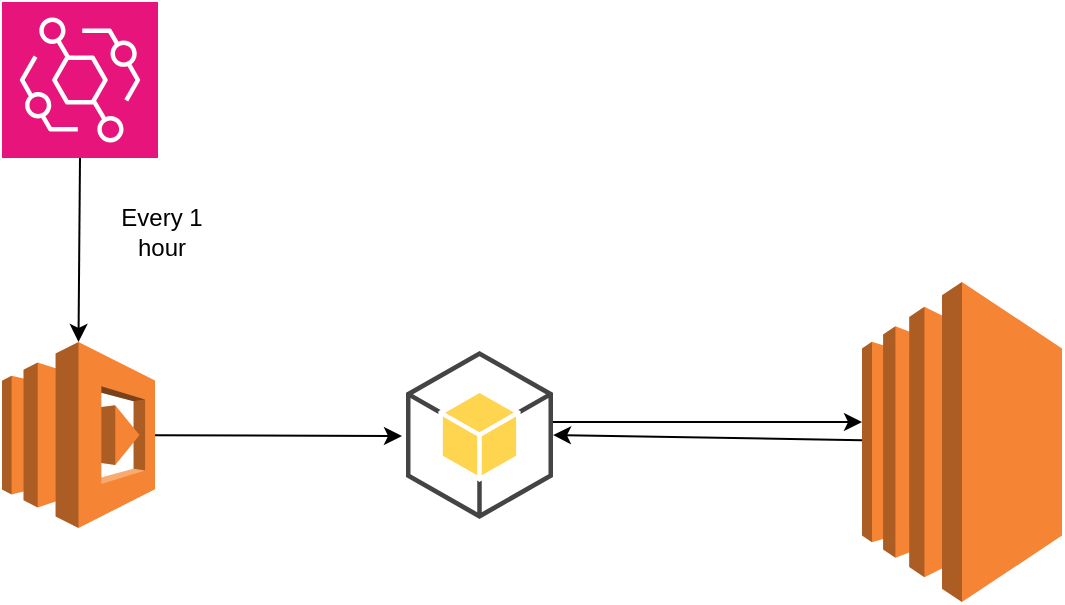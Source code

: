 <mxfile version="22.1.22" type="github">
  <diagram name="Page-1" id="Cwcu0vm_Z3tysG56lzsc">
    <mxGraphModel dx="1222" dy="634" grid="1" gridSize="10" guides="1" tooltips="1" connect="1" arrows="1" fold="1" page="1" pageScale="1" pageWidth="850" pageHeight="1100" math="0" shadow="0">
      <root>
        <mxCell id="0" />
        <mxCell id="1" parent="0" />
        <mxCell id="1P1FHQLJA2CEd89QPI2b-1" value="" style="outlineConnect=0;dashed=0;verticalLabelPosition=bottom;verticalAlign=top;align=center;html=1;shape=mxgraph.aws3.lambda;fillColor=#F58534;gradientColor=none;" vertex="1" parent="1">
          <mxGeometry x="150" y="320" width="76.5" height="93" as="geometry" />
        </mxCell>
        <mxCell id="1P1FHQLJA2CEd89QPI2b-2" value="" style="outlineConnect=0;dashed=0;verticalLabelPosition=bottom;verticalAlign=top;align=center;html=1;shape=mxgraph.aws3.android;fillColor=#FFD44F;gradientColor=none;" vertex="1" parent="1">
          <mxGeometry x="352" y="324.5" width="73.5" height="84" as="geometry" />
        </mxCell>
        <mxCell id="1P1FHQLJA2CEd89QPI2b-3" value="" style="endArrow=classic;html=1;rounded=0;" edge="1" parent="1" source="1P1FHQLJA2CEd89QPI2b-1">
          <mxGeometry width="50" height="50" relative="1" as="geometry">
            <mxPoint x="380" y="400" as="sourcePoint" />
            <mxPoint x="350" y="367" as="targetPoint" />
          </mxGeometry>
        </mxCell>
        <mxCell id="1P1FHQLJA2CEd89QPI2b-4" value="" style="outlineConnect=0;dashed=0;verticalLabelPosition=bottom;verticalAlign=top;align=center;html=1;shape=mxgraph.aws3.ec2;fillColor=#F58534;gradientColor=none;" vertex="1" parent="1">
          <mxGeometry x="580" y="290" width="100" height="160" as="geometry" />
        </mxCell>
        <mxCell id="1P1FHQLJA2CEd89QPI2b-5" value="" style="endArrow=classic;html=1;rounded=0;exitX=1;exitY=0.5;exitDx=0;exitDy=0;exitPerimeter=0;" edge="1" parent="1">
          <mxGeometry width="50" height="50" relative="1" as="geometry">
            <mxPoint x="425.5" y="360.0" as="sourcePoint" />
            <mxPoint x="580.0" y="360" as="targetPoint" />
          </mxGeometry>
        </mxCell>
        <mxCell id="1P1FHQLJA2CEd89QPI2b-6" value="" style="sketch=0;points=[[0,0,0],[0.25,0,0],[0.5,0,0],[0.75,0,0],[1,0,0],[0,1,0],[0.25,1,0],[0.5,1,0],[0.75,1,0],[1,1,0],[0,0.25,0],[0,0.5,0],[0,0.75,0],[1,0.25,0],[1,0.5,0],[1,0.75,0]];outlineConnect=0;fontColor=#232F3E;fillColor=#E7157B;strokeColor=#ffffff;dashed=0;verticalLabelPosition=bottom;verticalAlign=top;align=center;html=1;fontSize=12;fontStyle=0;aspect=fixed;shape=mxgraph.aws4.resourceIcon;resIcon=mxgraph.aws4.eventbridge;" vertex="1" parent="1">
          <mxGeometry x="150" y="150" width="78" height="78" as="geometry" />
        </mxCell>
        <mxCell id="1P1FHQLJA2CEd89QPI2b-7" value="" style="endArrow=classic;html=1;rounded=0;entryX=0.5;entryY=0;entryDx=0;entryDy=0;entryPerimeter=0;exitX=0.5;exitY=1;exitDx=0;exitDy=0;exitPerimeter=0;" edge="1" parent="1" source="1P1FHQLJA2CEd89QPI2b-6" target="1P1FHQLJA2CEd89QPI2b-1">
          <mxGeometry width="50" height="50" relative="1" as="geometry">
            <mxPoint x="188" y="240" as="sourcePoint" />
            <mxPoint x="390" y="260" as="targetPoint" />
          </mxGeometry>
        </mxCell>
        <mxCell id="1P1FHQLJA2CEd89QPI2b-8" value="Every 1 hour" style="text;strokeColor=none;align=center;fillColor=none;html=1;verticalAlign=middle;whiteSpace=wrap;rounded=0;" vertex="1" parent="1">
          <mxGeometry x="200" y="250" width="60" height="30" as="geometry" />
        </mxCell>
        <mxCell id="1P1FHQLJA2CEd89QPI2b-9" value="" style="endArrow=classic;html=1;rounded=0;entryX=1;entryY=0.5;entryDx=0;entryDy=0;entryPerimeter=0;" edge="1" parent="1" source="1P1FHQLJA2CEd89QPI2b-4" target="1P1FHQLJA2CEd89QPI2b-2">
          <mxGeometry width="50" height="50" relative="1" as="geometry">
            <mxPoint x="420" y="360" as="sourcePoint" />
            <mxPoint x="440" y="367" as="targetPoint" />
          </mxGeometry>
        </mxCell>
      </root>
    </mxGraphModel>
  </diagram>
</mxfile>
